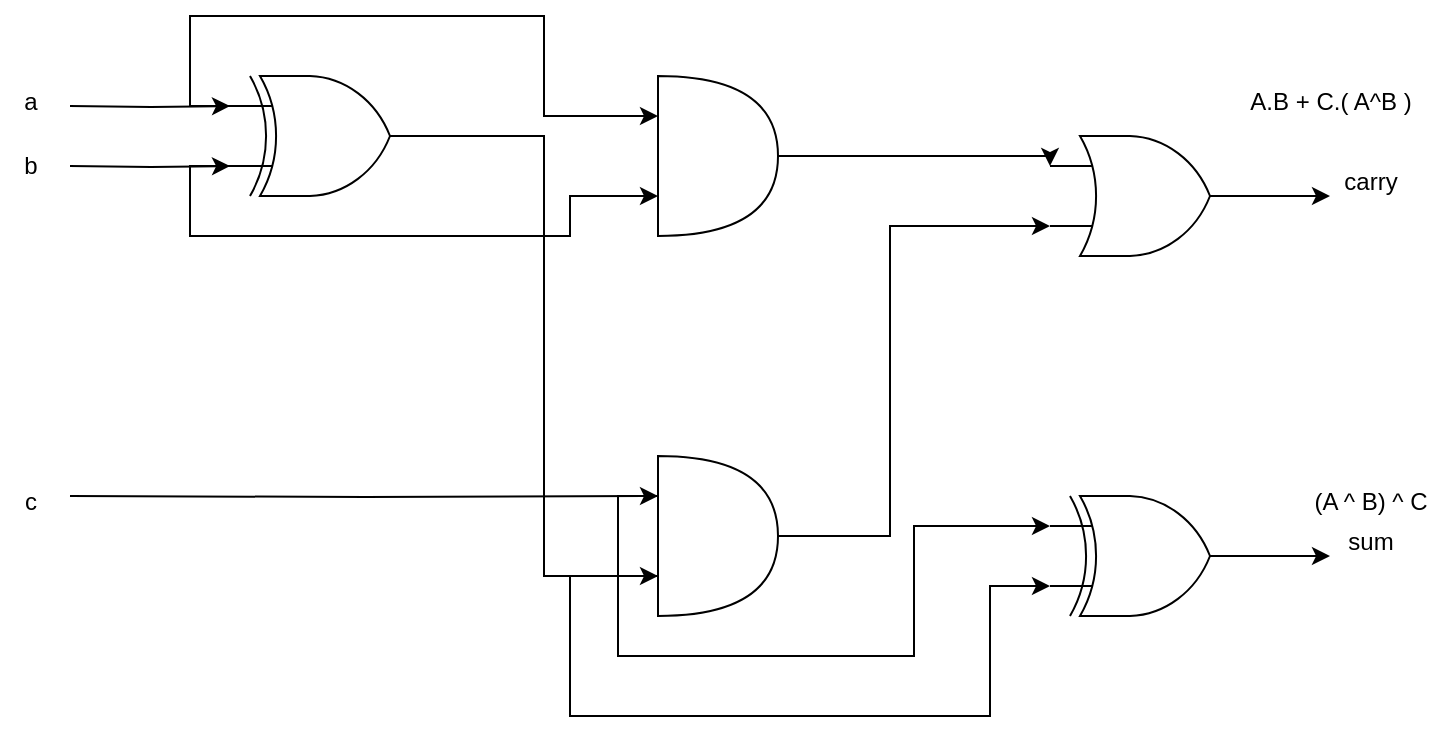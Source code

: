 <mxfile version="26.0.11">
  <diagram name="Page-1" id="jXQSoq4z314vigluGlp2">
    <mxGraphModel dx="794" dy="446" grid="1" gridSize="10" guides="1" tooltips="1" connect="1" arrows="1" fold="1" page="1" pageScale="1" pageWidth="827" pageHeight="1169" math="0" shadow="0">
      <root>
        <mxCell id="0" />
        <mxCell id="1" parent="0" />
        <mxCell id="oZNpd9XSh-hsP6-YX84t-8" style="edgeStyle=orthogonalEdgeStyle;rounded=0;orthogonalLoop=1;jettySize=auto;html=1;exitX=0;exitY=0.25;exitDx=0;exitDy=0;exitPerimeter=0;entryX=0;entryY=0.25;entryDx=0;entryDy=0;entryPerimeter=0;" edge="1" parent="1" target="oZNpd9XSh-hsP6-YX84t-1">
          <mxGeometry relative="1" as="geometry">
            <mxPoint x="90" y="115" as="sourcePoint" />
          </mxGeometry>
        </mxCell>
        <mxCell id="oZNpd9XSh-hsP6-YX84t-9" style="edgeStyle=orthogonalEdgeStyle;rounded=0;orthogonalLoop=1;jettySize=auto;html=1;exitX=0;exitY=0.75;exitDx=0;exitDy=0;exitPerimeter=0;entryX=0;entryY=0.75;entryDx=0;entryDy=0;entryPerimeter=0;" edge="1" parent="1" target="oZNpd9XSh-hsP6-YX84t-1">
          <mxGeometry relative="1" as="geometry">
            <mxPoint x="90" y="145" as="sourcePoint" />
          </mxGeometry>
        </mxCell>
        <mxCell id="oZNpd9XSh-hsP6-YX84t-1" value="" style="verticalLabelPosition=bottom;shadow=0;dashed=0;align=center;html=1;verticalAlign=top;shape=mxgraph.electrical.logic_gates.logic_gate;operation=xor;" vertex="1" parent="1">
          <mxGeometry x="170" y="100" width="100" height="60" as="geometry" />
        </mxCell>
        <mxCell id="oZNpd9XSh-hsP6-YX84t-2" value="" style="shape=or;whiteSpace=wrap;html=1;" vertex="1" parent="1">
          <mxGeometry x="384" y="100" width="60" height="80" as="geometry" />
        </mxCell>
        <mxCell id="oZNpd9XSh-hsP6-YX84t-10" style="edgeStyle=orthogonalEdgeStyle;rounded=0;orthogonalLoop=1;jettySize=auto;html=1;exitX=0;exitY=0.25;exitDx=0;exitDy=0;exitPerimeter=0;entryX=0;entryY=0.25;entryDx=0;entryDy=0;entryPerimeter=0;" edge="1" parent="1" target="oZNpd9XSh-hsP6-YX84t-3">
          <mxGeometry relative="1" as="geometry">
            <mxPoint x="90" y="310" as="sourcePoint" />
          </mxGeometry>
        </mxCell>
        <mxCell id="oZNpd9XSh-hsP6-YX84t-3" value="" style="shape=or;whiteSpace=wrap;html=1;" vertex="1" parent="1">
          <mxGeometry x="384" y="290" width="60" height="80" as="geometry" />
        </mxCell>
        <mxCell id="oZNpd9XSh-hsP6-YX84t-26" style="edgeStyle=orthogonalEdgeStyle;rounded=0;orthogonalLoop=1;jettySize=auto;html=1;exitX=1;exitY=0.5;exitDx=0;exitDy=0;exitPerimeter=0;" edge="1" parent="1" source="oZNpd9XSh-hsP6-YX84t-6">
          <mxGeometry relative="1" as="geometry">
            <mxPoint x="720" y="160" as="targetPoint" />
          </mxGeometry>
        </mxCell>
        <mxCell id="oZNpd9XSh-hsP6-YX84t-6" value="" style="verticalLabelPosition=bottom;shadow=0;dashed=0;align=center;html=1;verticalAlign=top;shape=mxgraph.electrical.logic_gates.logic_gate;operation=or;" vertex="1" parent="1">
          <mxGeometry x="580" y="130" width="100" height="60" as="geometry" />
        </mxCell>
        <mxCell id="oZNpd9XSh-hsP6-YX84t-25" style="edgeStyle=orthogonalEdgeStyle;rounded=0;orthogonalLoop=1;jettySize=auto;html=1;exitX=1;exitY=0.5;exitDx=0;exitDy=0;exitPerimeter=0;" edge="1" parent="1" source="oZNpd9XSh-hsP6-YX84t-7">
          <mxGeometry relative="1" as="geometry">
            <mxPoint x="720" y="340" as="targetPoint" />
          </mxGeometry>
        </mxCell>
        <mxCell id="oZNpd9XSh-hsP6-YX84t-7" value="" style="verticalLabelPosition=bottom;shadow=0;dashed=0;align=center;html=1;verticalAlign=top;shape=mxgraph.electrical.logic_gates.logic_gate;operation=xor;" vertex="1" parent="1">
          <mxGeometry x="580" y="310" width="100" height="60" as="geometry" />
        </mxCell>
        <mxCell id="oZNpd9XSh-hsP6-YX84t-12" value="a" style="text;html=1;align=center;verticalAlign=middle;resizable=0;points=[];autosize=1;strokeColor=none;fillColor=none;" vertex="1" parent="1">
          <mxGeometry x="55" y="98" width="30" height="30" as="geometry" />
        </mxCell>
        <mxCell id="oZNpd9XSh-hsP6-YX84t-15" value="b" style="text;html=1;align=center;verticalAlign=middle;resizable=0;points=[];autosize=1;strokeColor=none;fillColor=none;" vertex="1" parent="1">
          <mxGeometry x="55" y="130" width="30" height="30" as="geometry" />
        </mxCell>
        <mxCell id="oZNpd9XSh-hsP6-YX84t-16" value="c" style="text;html=1;align=center;verticalAlign=middle;resizable=0;points=[];autosize=1;strokeColor=none;fillColor=none;" vertex="1" parent="1">
          <mxGeometry x="55" y="298" width="30" height="30" as="geometry" />
        </mxCell>
        <mxCell id="oZNpd9XSh-hsP6-YX84t-17" style="edgeStyle=orthogonalEdgeStyle;rounded=0;orthogonalLoop=1;jettySize=auto;html=1;exitX=0;exitY=0.25;exitDx=0;exitDy=0;exitPerimeter=0;entryX=0;entryY=0.25;entryDx=0;entryDy=0;entryPerimeter=0;" edge="1" parent="1" source="oZNpd9XSh-hsP6-YX84t-1" target="oZNpd9XSh-hsP6-YX84t-2">
          <mxGeometry relative="1" as="geometry">
            <Array as="points">
              <mxPoint x="150" y="115" />
              <mxPoint x="150" y="70" />
              <mxPoint x="327" y="70" />
              <mxPoint x="327" y="120" />
            </Array>
          </mxGeometry>
        </mxCell>
        <mxCell id="oZNpd9XSh-hsP6-YX84t-18" style="edgeStyle=orthogonalEdgeStyle;rounded=0;orthogonalLoop=1;jettySize=auto;html=1;exitX=0;exitY=0.75;exitDx=0;exitDy=0;exitPerimeter=0;entryX=0;entryY=0.75;entryDx=0;entryDy=0;entryPerimeter=0;" edge="1" parent="1" source="oZNpd9XSh-hsP6-YX84t-1" target="oZNpd9XSh-hsP6-YX84t-2">
          <mxGeometry relative="1" as="geometry">
            <Array as="points">
              <mxPoint x="150" y="145" />
              <mxPoint x="150" y="180" />
              <mxPoint x="340" y="180" />
              <mxPoint x="340" y="160" />
            </Array>
          </mxGeometry>
        </mxCell>
        <mxCell id="oZNpd9XSh-hsP6-YX84t-19" style="edgeStyle=orthogonalEdgeStyle;rounded=0;orthogonalLoop=1;jettySize=auto;html=1;exitX=1;exitY=0.5;exitDx=0;exitDy=0;exitPerimeter=0;entryX=0;entryY=0.75;entryDx=0;entryDy=0;entryPerimeter=0;" edge="1" parent="1" source="oZNpd9XSh-hsP6-YX84t-1" target="oZNpd9XSh-hsP6-YX84t-3">
          <mxGeometry relative="1" as="geometry" />
        </mxCell>
        <mxCell id="oZNpd9XSh-hsP6-YX84t-20" style="edgeStyle=orthogonalEdgeStyle;rounded=0;orthogonalLoop=1;jettySize=auto;html=1;exitX=0;exitY=0.25;exitDx=0;exitDy=0;exitPerimeter=0;entryX=0;entryY=0.25;entryDx=0;entryDy=0;entryPerimeter=0;" edge="1" parent="1" source="oZNpd9XSh-hsP6-YX84t-3" target="oZNpd9XSh-hsP6-YX84t-7">
          <mxGeometry relative="1" as="geometry" />
        </mxCell>
        <mxCell id="oZNpd9XSh-hsP6-YX84t-21" style="edgeStyle=orthogonalEdgeStyle;rounded=0;orthogonalLoop=1;jettySize=auto;html=1;exitX=0;exitY=0.75;exitDx=0;exitDy=0;exitPerimeter=0;entryX=0;entryY=0.75;entryDx=0;entryDy=0;entryPerimeter=0;" edge="1" parent="1" source="oZNpd9XSh-hsP6-YX84t-3" target="oZNpd9XSh-hsP6-YX84t-7">
          <mxGeometry relative="1" as="geometry">
            <Array as="points">
              <mxPoint x="340" y="350" />
              <mxPoint x="340" y="420" />
              <mxPoint x="550" y="420" />
              <mxPoint x="550" y="355" />
            </Array>
          </mxGeometry>
        </mxCell>
        <mxCell id="oZNpd9XSh-hsP6-YX84t-22" style="edgeStyle=orthogonalEdgeStyle;rounded=0;orthogonalLoop=1;jettySize=auto;html=1;exitX=1;exitY=0.5;exitDx=0;exitDy=0;exitPerimeter=0;entryX=0;entryY=0.75;entryDx=0;entryDy=0;entryPerimeter=0;" edge="1" parent="1" source="oZNpd9XSh-hsP6-YX84t-3" target="oZNpd9XSh-hsP6-YX84t-6">
          <mxGeometry relative="1" as="geometry">
            <Array as="points">
              <mxPoint x="500" y="330" />
              <mxPoint x="500" y="175" />
            </Array>
          </mxGeometry>
        </mxCell>
        <mxCell id="oZNpd9XSh-hsP6-YX84t-23" style="edgeStyle=orthogonalEdgeStyle;rounded=0;orthogonalLoop=1;jettySize=auto;html=1;exitX=1;exitY=0.5;exitDx=0;exitDy=0;exitPerimeter=0;entryX=0;entryY=0.25;entryDx=0;entryDy=0;entryPerimeter=0;" edge="1" parent="1" source="oZNpd9XSh-hsP6-YX84t-2" target="oZNpd9XSh-hsP6-YX84t-6">
          <mxGeometry relative="1" as="geometry">
            <Array as="points">
              <mxPoint x="580" y="140" />
            </Array>
          </mxGeometry>
        </mxCell>
        <mxCell id="oZNpd9XSh-hsP6-YX84t-27" value="carry" style="text;html=1;align=center;verticalAlign=middle;resizable=0;points=[];autosize=1;strokeColor=none;fillColor=none;" vertex="1" parent="1">
          <mxGeometry x="715" y="138" width="50" height="30" as="geometry" />
        </mxCell>
        <mxCell id="oZNpd9XSh-hsP6-YX84t-28" value="sum" style="text;html=1;align=center;verticalAlign=middle;resizable=0;points=[];autosize=1;strokeColor=none;fillColor=none;" vertex="1" parent="1">
          <mxGeometry x="715" y="318" width="50" height="30" as="geometry" />
        </mxCell>
        <mxCell id="oZNpd9XSh-hsP6-YX84t-29" value="A.B + C.( A^B )" style="text;html=1;align=center;verticalAlign=middle;resizable=0;points=[];autosize=1;strokeColor=none;fillColor=none;" vertex="1" parent="1">
          <mxGeometry x="670" y="98" width="100" height="30" as="geometry" />
        </mxCell>
        <mxCell id="oZNpd9XSh-hsP6-YX84t-30" value="(A ^ B) ^ C" style="text;html=1;align=center;verticalAlign=middle;resizable=0;points=[];autosize=1;strokeColor=none;fillColor=none;" vertex="1" parent="1">
          <mxGeometry x="700" y="298" width="80" height="30" as="geometry" />
        </mxCell>
      </root>
    </mxGraphModel>
  </diagram>
</mxfile>
